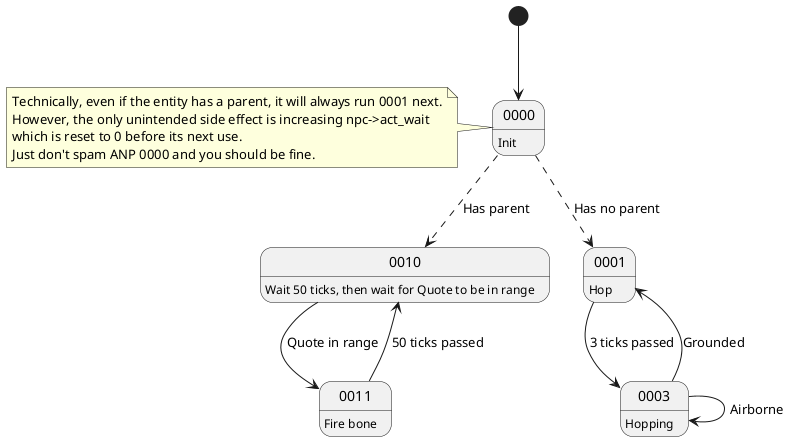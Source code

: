 @startuml Npc 49 - Skullhead

[*] --> 0000

0000: Init
note left of 0000
Technically, even if the entity has a parent, it will always run 0001 next.
However, the only unintended side effect is increasing npc->act_wait
which is reset to 0 before its next use.
Just don't spam ANP 0000 and you should be fine.
end note
0000 -[dashed]-> 0010 : Has parent
0000 -[dashed]-> 0001 : Has no parent

0001: Hop
0001 --> 0003 : 3 ticks passed

0003: Hopping
0003 --> 0003 : Airborne
0003 --> 0001 : Grounded

0010: Wait 50 ticks, then wait for Quote to be in range
0010 --> 0011 : Quote in range

0011: Fire bone
0011 --> 0010 : 50 ticks passed

@enduml